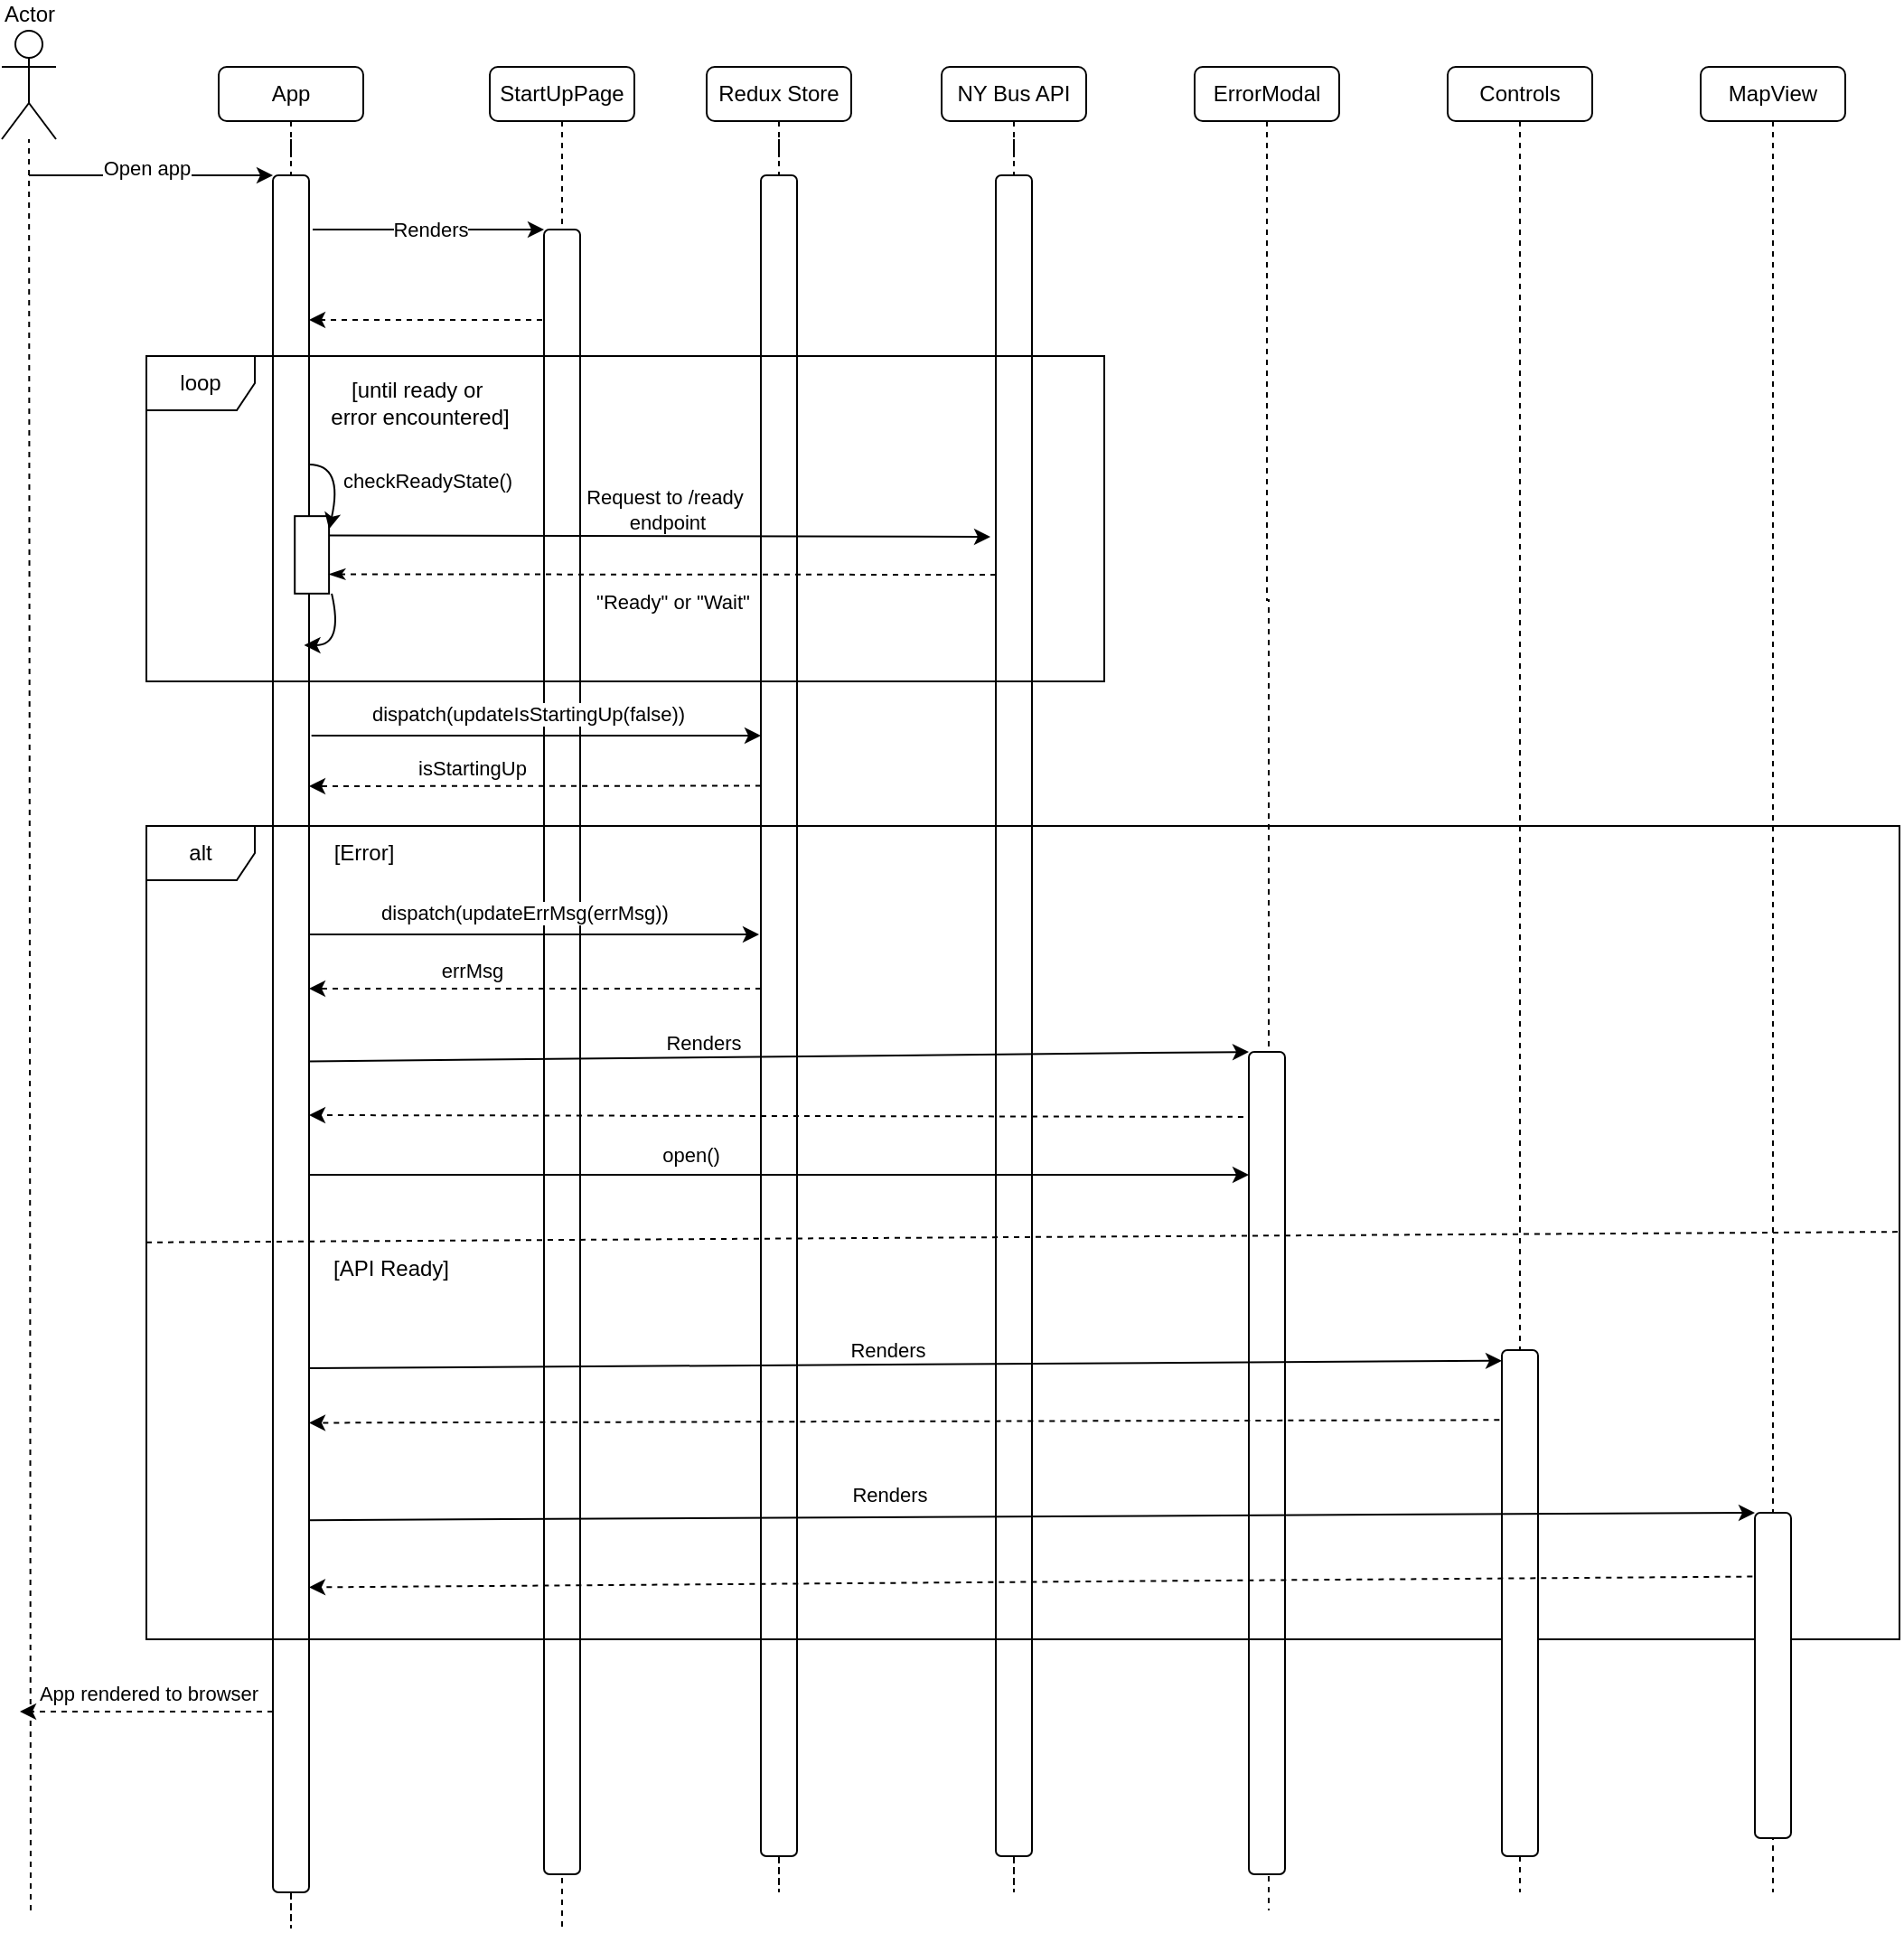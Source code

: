 <mxfile version="24.8.0">
  <diagram name="Page-1" id="6X42bve5GiybFHy3l7x4">
    <mxGraphModel grid="1" page="1" gridSize="10" guides="1" tooltips="1" connect="1" arrows="1" fold="1" pageScale="1" pageWidth="850" pageHeight="1100" math="0" shadow="0">
      <root>
        <mxCell id="0" />
        <mxCell id="1" parent="0" />
        <mxCell id="QqbyKbLBOWTNEqaVplNh-11" value="" style="edgeStyle=orthogonalEdgeStyle;rounded=0;orthogonalLoop=1;jettySize=auto;html=1;exitX=0.5;exitY=1;exitDx=0;exitDy=0;dashed=1;endArrow=none;endFill=0;" edge="1" parent="1" source="QqbyKbLBOWTNEqaVplNh-10">
          <mxGeometry relative="1" as="geometry">
            <mxPoint x="880" y="1050" as="targetPoint" />
            <mxPoint x="880" y="70" as="sourcePoint" />
          </mxGeometry>
        </mxCell>
        <mxCell id="QqbyKbLBOWTNEqaVplNh-7" value="" style="edgeStyle=orthogonalEdgeStyle;rounded=0;orthogonalLoop=1;jettySize=auto;html=1;exitX=0.5;exitY=1;exitDx=0;exitDy=0;dashed=1;endArrow=none;endFill=0;" edge="1" parent="1" source="QqbyKbLBOWTNEqaVplNh-6">
          <mxGeometry relative="1" as="geometry">
            <mxPoint x="741" y="1060" as="targetPoint" />
            <mxPoint x="740" y="70" as="sourcePoint" />
            <Array as="points">
              <mxPoint x="740" y="335" />
              <mxPoint x="741" y="750" />
            </Array>
          </mxGeometry>
        </mxCell>
        <mxCell id="QqbyKbLBOWTNEqaVplNh-34" value="" style="rounded=1;whiteSpace=wrap;html=1;" vertex="1" parent="1">
          <mxGeometry x="730" y="585" width="20" height="455" as="geometry" />
        </mxCell>
        <mxCell id="opBWTPDSIFJczFdYwesO-1" value="Actor" style="shape=umlActor;verticalLabelPosition=top;verticalAlign=bottom;html=1;outlineConnect=0;labelPosition=center;align=center;" vertex="1" parent="1">
          <mxGeometry x="40" y="20" width="30" height="60" as="geometry" />
        </mxCell>
        <mxCell id="PvygQ9SDJMERfX3BFy33-9" style="edgeStyle=orthogonalEdgeStyle;rounded=0;orthogonalLoop=1;jettySize=auto;html=1;exitX=0.5;exitY=1;exitDx=0;exitDy=0;dashed=1;endArrow=none;endFill=0;" edge="1" parent="1" source="PvygQ9SDJMERfX3BFy33-10">
          <mxGeometry relative="1" as="geometry">
            <mxPoint x="200" y="600" as="targetPoint" />
          </mxGeometry>
        </mxCell>
        <mxCell id="PvygQ9SDJMERfX3BFy33-2" value="App" style="rounded=1;whiteSpace=wrap;html=1;" vertex="1" parent="1">
          <mxGeometry x="160" y="40" width="80" height="30" as="geometry" />
        </mxCell>
        <mxCell id="PvygQ9SDJMERfX3BFy33-7" value="" style="endArrow=none;dashed=1;html=1;rounded=0;" edge="1" parent="1" target="opBWTPDSIFJczFdYwesO-1">
          <mxGeometry width="50" height="50" relative="1" as="geometry">
            <mxPoint x="56" y="1060" as="sourcePoint" />
            <mxPoint x="54.001" y="150" as="targetPoint" />
          </mxGeometry>
        </mxCell>
        <mxCell id="PvygQ9SDJMERfX3BFy33-11" value="" style="edgeStyle=orthogonalEdgeStyle;rounded=0;orthogonalLoop=1;jettySize=auto;html=1;exitX=0.5;exitY=1;exitDx=0;exitDy=0;dashed=1;endArrow=none;endFill=0;" edge="1" parent="1" source="PvygQ9SDJMERfX3BFy33-2" target="PvygQ9SDJMERfX3BFy33-10">
          <mxGeometry relative="1" as="geometry">
            <mxPoint x="200" y="411.333" as="targetPoint" />
            <mxPoint x="200" y="70" as="sourcePoint" />
          </mxGeometry>
        </mxCell>
        <mxCell id="PvygQ9SDJMERfX3BFy33-10" value="" style="rounded=1;whiteSpace=wrap;html=1;" vertex="1" parent="1">
          <mxGeometry x="190" y="100" width="20" height="950" as="geometry" />
        </mxCell>
        <mxCell id="PvygQ9SDJMERfX3BFy33-13" value="" style="endArrow=classic;html=1;rounded=0;entryX=0;entryY=0;entryDx=0;entryDy=0;" edge="1" parent="1" target="PvygQ9SDJMERfX3BFy33-10">
          <mxGeometry width="50" height="50" relative="1" as="geometry">
            <mxPoint x="55" y="100" as="sourcePoint" />
            <mxPoint x="190" y="100" as="targetPoint" />
          </mxGeometry>
        </mxCell>
        <mxCell id="PvygQ9SDJMERfX3BFy33-14" value="Open app" style="edgeLabel;html=1;align=center;verticalAlign=middle;resizable=0;points=[];" vertex="1" connectable="0" parent="PvygQ9SDJMERfX3BFy33-13">
          <mxGeometry x="-0.045" y="4" relative="1" as="geometry">
            <mxPoint as="offset" />
          </mxGeometry>
        </mxCell>
        <mxCell id="PvygQ9SDJMERfX3BFy33-19" value="" style="endArrow=classic;html=1;rounded=0;entryX=0;entryY=0;entryDx=0;entryDy=0;" edge="1" parent="1" target="PvygQ9SDJMERfX3BFy33-18">
          <mxGeometry width="50" height="50" relative="1" as="geometry">
            <mxPoint x="212" y="130" as="sourcePoint" />
            <mxPoint x="350" y="240" as="targetPoint" />
          </mxGeometry>
        </mxCell>
        <mxCell id="PvygQ9SDJMERfX3BFy33-21" value="Renders" style="edgeLabel;html=1;align=center;verticalAlign=middle;resizable=0;points=[];" vertex="1" connectable="0" parent="PvygQ9SDJMERfX3BFy33-19">
          <mxGeometry x="0.006" relative="1" as="geometry">
            <mxPoint as="offset" />
          </mxGeometry>
        </mxCell>
        <mxCell id="PvygQ9SDJMERfX3BFy33-24" value="" style="endArrow=classic;dashed=1;html=1;rounded=0;endFill=1;" edge="1" parent="1">
          <mxGeometry width="50" height="50" relative="1" as="geometry">
            <mxPoint x="339" y="180" as="sourcePoint" />
            <mxPoint x="210" y="180" as="targetPoint" />
          </mxGeometry>
        </mxCell>
        <mxCell id="PvygQ9SDJMERfX3BFy33-36" style="edgeStyle=orthogonalEdgeStyle;rounded=0;orthogonalLoop=1;jettySize=auto;html=1;exitX=0.5;exitY=1;exitDx=0;exitDy=0;dashed=1;endArrow=none;endFill=0;" edge="1" parent="1" source="PvygQ9SDJMERfX3BFy33-39">
          <mxGeometry relative="1" as="geometry">
            <mxPoint x="470" y="600" as="targetPoint" />
          </mxGeometry>
        </mxCell>
        <mxCell id="PvygQ9SDJMERfX3BFy33-37" value="Redux Store" style="rounded=1;whiteSpace=wrap;html=1;" vertex="1" parent="1">
          <mxGeometry x="430" y="40" width="80" height="30" as="geometry" />
        </mxCell>
        <mxCell id="PvygQ9SDJMERfX3BFy33-38" value="" style="edgeStyle=orthogonalEdgeStyle;rounded=0;orthogonalLoop=1;jettySize=auto;html=1;exitX=0.5;exitY=1;exitDx=0;exitDy=0;dashed=1;endArrow=none;endFill=0;" edge="1" parent="1" source="PvygQ9SDJMERfX3BFy33-37" target="PvygQ9SDJMERfX3BFy33-39">
          <mxGeometry relative="1" as="geometry">
            <mxPoint x="470" y="411.333" as="targetPoint" />
            <mxPoint x="470" y="70" as="sourcePoint" />
          </mxGeometry>
        </mxCell>
        <mxCell id="PvygQ9SDJMERfX3BFy33-39" value="" style="rounded=1;whiteSpace=wrap;html=1;" vertex="1" parent="1">
          <mxGeometry x="460" y="100" width="20" height="930" as="geometry" />
        </mxCell>
        <mxCell id="QqbyKbLBOWTNEqaVplNh-1" style="edgeStyle=orthogonalEdgeStyle;rounded=0;orthogonalLoop=1;jettySize=auto;html=1;exitX=0.5;exitY=1;exitDx=0;exitDy=0;dashed=1;endArrow=none;endFill=0;" edge="1" parent="1" source="QqbyKbLBOWTNEqaVplNh-4">
          <mxGeometry relative="1" as="geometry">
            <mxPoint x="600" y="600" as="targetPoint" />
          </mxGeometry>
        </mxCell>
        <mxCell id="QqbyKbLBOWTNEqaVplNh-2" value="NY Bus API" style="rounded=1;whiteSpace=wrap;html=1;" vertex="1" parent="1">
          <mxGeometry x="560" y="40" width="80" height="30" as="geometry" />
        </mxCell>
        <mxCell id="QqbyKbLBOWTNEqaVplNh-3" value="" style="edgeStyle=orthogonalEdgeStyle;rounded=0;orthogonalLoop=1;jettySize=auto;html=1;exitX=0.5;exitY=1;exitDx=0;exitDy=0;dashed=1;endArrow=none;endFill=0;" edge="1" parent="1" source="QqbyKbLBOWTNEqaVplNh-2" target="QqbyKbLBOWTNEqaVplNh-4">
          <mxGeometry relative="1" as="geometry">
            <mxPoint x="600" y="411.333" as="targetPoint" />
            <mxPoint x="600" y="70" as="sourcePoint" />
          </mxGeometry>
        </mxCell>
        <mxCell id="QqbyKbLBOWTNEqaVplNh-4" value="" style="rounded=1;whiteSpace=wrap;html=1;" vertex="1" parent="1">
          <mxGeometry x="590" y="100" width="20" height="930" as="geometry" />
        </mxCell>
        <mxCell id="QqbyKbLBOWTNEqaVplNh-6" value="ErrorModal" style="rounded=1;whiteSpace=wrap;html=1;" vertex="1" parent="1">
          <mxGeometry x="700" y="40" width="80" height="30" as="geometry" />
        </mxCell>
        <mxCell id="QqbyKbLBOWTNEqaVplNh-10" value="Controls" style="rounded=1;whiteSpace=wrap;html=1;" vertex="1" parent="1">
          <mxGeometry x="840" y="40" width="80" height="30" as="geometry" />
        </mxCell>
        <mxCell id="QqbyKbLBOWTNEqaVplNh-14" value="MapView" style="rounded=1;whiteSpace=wrap;html=1;" vertex="1" parent="1">
          <mxGeometry x="980" y="40" width="80" height="30" as="geometry" />
        </mxCell>
        <mxCell id="QqbyKbLBOWTNEqaVplNh-15" value="" style="edgeStyle=orthogonalEdgeStyle;rounded=0;orthogonalLoop=1;jettySize=auto;html=1;exitX=0.5;exitY=1;exitDx=0;exitDy=0;dashed=1;endArrow=none;endFill=0;" edge="1" parent="1" source="QqbyKbLBOWTNEqaVplNh-14">
          <mxGeometry relative="1" as="geometry">
            <mxPoint x="1020" y="1050" as="targetPoint" />
            <mxPoint x="1020" y="70" as="sourcePoint" />
          </mxGeometry>
        </mxCell>
        <mxCell id="PvygQ9SDJMERfX3BFy33-27" value="" style="group" vertex="1" connectable="0" parent="1">
          <mxGeometry x="120" y="200" width="530" height="840" as="geometry" />
        </mxCell>
        <mxCell id="PvygQ9SDJMERfX3BFy33-17" value="" style="edgeStyle=orthogonalEdgeStyle;rounded=0;orthogonalLoop=1;jettySize=auto;html=1;exitX=0.5;exitY=1;exitDx=0;exitDy=0;dashed=1;endArrow=none;endFill=0;" edge="1" parent="PvygQ9SDJMERfX3BFy33-27" source="PvygQ9SDJMERfX3BFy33-16">
          <mxGeometry relative="1" as="geometry">
            <mxPoint x="230" y="870" as="targetPoint" />
            <mxPoint x="230" y="-130" as="sourcePoint" />
          </mxGeometry>
        </mxCell>
        <mxCell id="QqbyKbLBOWTNEqaVplNh-22" style="edgeStyle=orthogonalEdgeStyle;rounded=0;orthogonalLoop=1;jettySize=auto;html=1;exitX=0.5;exitY=1;exitDx=0;exitDy=0;dashed=1;endArrow=none;endFill=0;" edge="1" parent="PvygQ9SDJMERfX3BFy33-27">
          <mxGeometry relative="1" as="geometry">
            <mxPoint x="229.5" y="410" as="targetPoint" />
            <mxPoint x="229.5" y="560" as="sourcePoint" />
          </mxGeometry>
        </mxCell>
        <mxCell id="PvygQ9SDJMERfX3BFy33-18" value="" style="rounded=1;whiteSpace=wrap;html=1;" vertex="1" parent="PvygQ9SDJMERfX3BFy33-27">
          <mxGeometry x="220" y="-70" width="20" height="910" as="geometry" />
        </mxCell>
        <mxCell id="PvygQ9SDJMERfX3BFy33-25" value="loop" style="shape=umlFrame;whiteSpace=wrap;html=1;pointerEvents=0;movable=1;resizable=1;rotatable=1;deletable=1;editable=1;locked=0;connectable=1;" vertex="1" parent="PvygQ9SDJMERfX3BFy33-27">
          <mxGeometry width="530" height="180" as="geometry" />
        </mxCell>
        <mxCell id="PvygQ9SDJMERfX3BFy33-26" value="[until ready or&amp;nbsp;&lt;div&gt;error encountered]&lt;/div&gt;" style="text;html=1;align=center;verticalAlign=middle;resizable=1;points=[];autosize=1;strokeColor=none;fillColor=none;movable=1;rotatable=1;deletable=1;editable=1;locked=0;connectable=1;" vertex="1" parent="PvygQ9SDJMERfX3BFy33-27">
          <mxGeometry x="101.051" y="8.4" width="99.31" height="35" as="geometry" />
        </mxCell>
        <mxCell id="PvygQ9SDJMERfX3BFy33-16" value="StartUpPage" style="rounded=1;whiteSpace=wrap;html=1;" vertex="1" parent="PvygQ9SDJMERfX3BFy33-27">
          <mxGeometry x="190" y="-160" width="80" height="30" as="geometry" />
        </mxCell>
        <mxCell id="PvygQ9SDJMERfX3BFy33-41" value="" style="group" vertex="1" connectable="0" parent="PvygQ9SDJMERfX3BFy33-27">
          <mxGeometry x="82.1" y="60" width="26.99" height="100" as="geometry" />
        </mxCell>
        <mxCell id="PvygQ9SDJMERfX3BFy33-28" value="" style="rounded=0;whiteSpace=wrap;html=1;" vertex="1" parent="PvygQ9SDJMERfX3BFy33-41">
          <mxGeometry y="28.571" width="18.95" height="42.857" as="geometry" />
        </mxCell>
        <mxCell id="PvygQ9SDJMERfX3BFy33-31" value="" style="curved=1;endArrow=classic;html=1;rounded=0;" edge="1" parent="PvygQ9SDJMERfX3BFy33-41">
          <mxGeometry width="50" height="50" relative="1" as="geometry">
            <mxPoint x="7.898" as="sourcePoint" />
            <mxPoint x="18.95" y="35.714" as="targetPoint" />
            <Array as="points">
              <mxPoint x="26.99" />
            </Array>
          </mxGeometry>
        </mxCell>
        <mxCell id="PvygQ9SDJMERfX3BFy33-35" value="checkReadyState()" style="edgeLabel;html=1;align=left;verticalAlign=middle;resizable=0;points=[];labelPosition=right;verticalLabelPosition=middle;" vertex="1" connectable="0" parent="PvygQ9SDJMERfX3BFy33-31">
          <mxGeometry relative="1" as="geometry">
            <mxPoint as="offset" />
          </mxGeometry>
        </mxCell>
        <mxCell id="PvygQ9SDJMERfX3BFy33-33" value="" style="curved=1;endArrow=classic;html=1;rounded=0;" edge="1" parent="PvygQ9SDJMERfX3BFy33-41">
          <mxGeometry width="50" height="50" relative="1" as="geometry">
            <mxPoint x="20.444" y="71.429" as="sourcePoint" />
            <mxPoint x="5.171" y="100" as="targetPoint" />
            <Array as="points">
              <mxPoint x="26.99" y="100" />
            </Array>
          </mxGeometry>
        </mxCell>
        <mxCell id="QqbyKbLBOWTNEqaVplNh-23" value="[Error&lt;span style=&quot;background-color: initial;&quot;&gt;]&lt;/span&gt;" style="text;html=1;align=center;verticalAlign=middle;resizable=0;points=[];autosize=1;strokeColor=none;fillColor=none;" vertex="1" parent="PvygQ9SDJMERfX3BFy33-27">
          <mxGeometry x="90" y="260" width="60" height="30" as="geometry" />
        </mxCell>
        <mxCell id="QqbyKbLBOWTNEqaVplNh-26" value="" style="endArrow=classic;html=1;rounded=0;exitX=1.067;exitY=0.557;exitDx=0;exitDy=0;exitPerimeter=0;" edge="1" parent="PvygQ9SDJMERfX3BFy33-27">
          <mxGeometry width="50" height="50" relative="1" as="geometry">
            <mxPoint x="90" y="320" as="sourcePoint" />
            <mxPoint x="339" y="320" as="targetPoint" />
            <Array as="points">
              <mxPoint x="179" y="320" />
            </Array>
          </mxGeometry>
        </mxCell>
        <mxCell id="QqbyKbLBOWTNEqaVplNh-27" value="dispatch(updateErrMsg(errMsg))" style="edgeLabel;html=1;align=center;verticalAlign=middle;resizable=0;points=[];" connectable="0" vertex="1" parent="QqbyKbLBOWTNEqaVplNh-26">
          <mxGeometry x="0.021" relative="1" as="geometry">
            <mxPoint x="-8" y="-12" as="offset" />
          </mxGeometry>
        </mxCell>
        <mxCell id="QqbyKbLBOWTNEqaVplNh-30" value="" style="endArrow=classic;dashed=1;html=1;rounded=0;exitX=0;exitY=0.609;exitDx=0;exitDy=0;exitPerimeter=0;endFill=1;" edge="1" parent="PvygQ9SDJMERfX3BFy33-27">
          <mxGeometry width="50" height="50" relative="1" as="geometry">
            <mxPoint x="340" y="350" as="sourcePoint" />
            <mxPoint x="90" y="350" as="targetPoint" />
          </mxGeometry>
        </mxCell>
        <mxCell id="QqbyKbLBOWTNEqaVplNh-31" value="errMsg" style="edgeLabel;html=1;align=center;verticalAlign=middle;resizable=0;points=[];" connectable="0" vertex="1" parent="QqbyKbLBOWTNEqaVplNh-30">
          <mxGeometry x="0.419" y="3" relative="1" as="geometry">
            <mxPoint x="17" y="-13" as="offset" />
          </mxGeometry>
        </mxCell>
        <mxCell id="QqbyKbLBOWTNEqaVplNh-40" value="" style="endArrow=classic;html=1;rounded=0;exitX=1;exitY=0.75;exitDx=0;exitDy=0;" edge="1" parent="PvygQ9SDJMERfX3BFy33-27">
          <mxGeometry width="50" height="50" relative="1" as="geometry">
            <mxPoint x="90" y="453" as="sourcePoint" />
            <mxPoint x="610" y="453" as="targetPoint" />
          </mxGeometry>
        </mxCell>
        <mxCell id="QqbyKbLBOWTNEqaVplNh-41" value="open()" style="edgeLabel;html=1;align=center;verticalAlign=bottom;resizable=0;points=[];labelPosition=center;verticalLabelPosition=top;" connectable="0" vertex="1" parent="QqbyKbLBOWTNEqaVplNh-40">
          <mxGeometry x="-0.164" relative="1" as="geometry">
            <mxPoint x="-7" y="-3" as="offset" />
          </mxGeometry>
        </mxCell>
        <mxCell id="QqbyKbLBOWTNEqaVplNh-49" value="[API Ready]" style="text;html=1;align=center;verticalAlign=middle;resizable=0;points=[];autosize=1;strokeColor=none;fillColor=none;" vertex="1" parent="PvygQ9SDJMERfX3BFy33-27">
          <mxGeometry x="90" y="490" width="90" height="30" as="geometry" />
        </mxCell>
        <mxCell id="QqbyKbLBOWTNEqaVplNh-59" value="" style="endArrow=classic;dashed=1;html=1;rounded=0;endFill=1;" edge="1" parent="PvygQ9SDJMERfX3BFy33-27">
          <mxGeometry width="50" height="50" relative="1" as="geometry">
            <mxPoint x="70" y="750" as="sourcePoint" />
            <mxPoint x="-70" y="750" as="targetPoint" />
          </mxGeometry>
        </mxCell>
        <mxCell id="QqbyKbLBOWTNEqaVplNh-60" value="App rendered to browser" style="edgeLabel;html=1;align=center;verticalAlign=middle;resizable=0;points=[];" connectable="0" vertex="1" parent="QqbyKbLBOWTNEqaVplNh-59">
          <mxGeometry x="0.419" y="3" relative="1" as="geometry">
            <mxPoint x="30" y="-13" as="offset" />
          </mxGeometry>
        </mxCell>
        <mxCell id="QqbyKbLBOWTNEqaVplNh-21" value="alt" style="shape=umlFrame;whiteSpace=wrap;html=1;pointerEvents=0;" vertex="1" parent="1">
          <mxGeometry x="120" y="460" width="970" height="450" as="geometry" />
        </mxCell>
        <mxCell id="QqbyKbLBOWTNEqaVplNh-24" value="" style="endArrow=classic;html=1;rounded=0;exitX=1.067;exitY=0.557;exitDx=0;exitDy=0;exitPerimeter=0;" edge="1" parent="1">
          <mxGeometry width="50" height="50" relative="1" as="geometry">
            <mxPoint x="211.34" y="410.05" as="sourcePoint" />
            <mxPoint x="460" y="410" as="targetPoint" />
            <Array as="points">
              <mxPoint x="300" y="410" />
            </Array>
          </mxGeometry>
        </mxCell>
        <mxCell id="QqbyKbLBOWTNEqaVplNh-25" value="dispatch(updateIsStartingUp(false))" style="edgeLabel;html=1;align=center;verticalAlign=middle;resizable=0;points=[];" connectable="0" vertex="1" parent="QqbyKbLBOWTNEqaVplNh-24">
          <mxGeometry x="0.021" relative="1" as="geometry">
            <mxPoint x="-8" y="-12" as="offset" />
          </mxGeometry>
        </mxCell>
        <mxCell id="QqbyKbLBOWTNEqaVplNh-17" value="" style="endArrow=classic;html=1;rounded=0;exitX=1;exitY=0.25;exitDx=0;exitDy=0;" edge="1" parent="1" source="PvygQ9SDJMERfX3BFy33-28">
          <mxGeometry width="50" height="50" relative="1" as="geometry">
            <mxPoint x="230" y="294" as="sourcePoint" />
            <mxPoint x="587" y="300" as="targetPoint" />
          </mxGeometry>
        </mxCell>
        <mxCell id="QqbyKbLBOWTNEqaVplNh-18" value="Request to /ready&amp;nbsp;&lt;div&gt;endpoint&lt;/div&gt;" style="edgeLabel;html=1;align=center;verticalAlign=middle;resizable=0;points=[];" connectable="0" vertex="1" parent="QqbyKbLBOWTNEqaVplNh-17">
          <mxGeometry x="0.104" y="1" relative="1" as="geometry">
            <mxPoint x="-15" y="-14" as="offset" />
          </mxGeometry>
        </mxCell>
        <mxCell id="QqbyKbLBOWTNEqaVplNh-19" value="" style="endArrow=classicThin;dashed=1;html=1;rounded=0;entryX=1;entryY=0.75;entryDx=0;entryDy=0;endFill=1;" edge="1" parent="1" target="PvygQ9SDJMERfX3BFy33-28">
          <mxGeometry width="50" height="50" relative="1" as="geometry">
            <mxPoint x="590" y="321" as="sourcePoint" />
            <mxPoint x="370" y="310" as="targetPoint" />
          </mxGeometry>
        </mxCell>
        <mxCell id="QqbyKbLBOWTNEqaVplNh-20" value="&quot;Ready&quot; or &quot;Wait&quot;" style="edgeLabel;html=1;align=center;verticalAlign=top;resizable=0;points=[];labelPosition=center;verticalLabelPosition=bottom;" connectable="0" vertex="1" parent="QqbyKbLBOWTNEqaVplNh-19">
          <mxGeometry x="-0.028" y="2" relative="1" as="geometry">
            <mxPoint as="offset" />
          </mxGeometry>
        </mxCell>
        <mxCell id="QqbyKbLBOWTNEqaVplNh-28" value="" style="endArrow=classic;dashed=1;html=1;rounded=0;exitX=0;exitY=0.609;exitDx=0;exitDy=0;exitPerimeter=0;endFill=1;" edge="1" parent="1">
          <mxGeometry width="50" height="50" relative="1" as="geometry">
            <mxPoint x="460" y="437.76" as="sourcePoint" />
            <mxPoint x="210" y="438" as="targetPoint" />
          </mxGeometry>
        </mxCell>
        <mxCell id="QqbyKbLBOWTNEqaVplNh-29" value="isStartingUp" style="edgeLabel;html=1;align=center;verticalAlign=middle;resizable=0;points=[];" connectable="0" vertex="1" parent="QqbyKbLBOWTNEqaVplNh-28">
          <mxGeometry x="0.419" y="3" relative="1" as="geometry">
            <mxPoint x="17" y="-13" as="offset" />
          </mxGeometry>
        </mxCell>
        <mxCell id="QqbyKbLBOWTNEqaVplNh-35" value="" style="endArrow=classic;html=1;rounded=0;entryX=0;entryY=0;entryDx=0;entryDy=0;exitX=1;exitY=0.516;exitDx=0;exitDy=0;exitPerimeter=0;" edge="1" parent="1" source="PvygQ9SDJMERfX3BFy33-10" target="QqbyKbLBOWTNEqaVplNh-34">
          <mxGeometry width="50" height="50" relative="1" as="geometry">
            <mxPoint x="245.71" y="630" as="sourcePoint" />
            <mxPoint x="295.71" y="580" as="targetPoint" />
          </mxGeometry>
        </mxCell>
        <mxCell id="QqbyKbLBOWTNEqaVplNh-36" value="Renders" style="edgeLabel;html=1;align=center;verticalAlign=bottom;resizable=0;points=[];labelPosition=center;verticalLabelPosition=top;" connectable="0" vertex="1" parent="QqbyKbLBOWTNEqaVplNh-35">
          <mxGeometry x="-0.164" relative="1" as="geometry">
            <mxPoint as="offset" />
          </mxGeometry>
        </mxCell>
        <mxCell id="QqbyKbLBOWTNEqaVplNh-37" value="" style="endArrow=classic;dashed=1;html=1;rounded=0;exitX=-0.152;exitY=0.079;exitDx=0;exitDy=0;exitPerimeter=0;endFill=1;" edge="1" parent="1" source="QqbyKbLBOWTNEqaVplNh-34">
          <mxGeometry width="50" height="50" relative="1" as="geometry">
            <mxPoint x="460" y="620" as="sourcePoint" />
            <mxPoint x="210" y="620" as="targetPoint" />
          </mxGeometry>
        </mxCell>
        <mxCell id="QqbyKbLBOWTNEqaVplNh-48" value="" style="endArrow=none;dashed=1;html=1;rounded=0;entryX=1;entryY=0.499;entryDx=0;entryDy=0;entryPerimeter=0;exitX=0;exitY=0.512;exitDx=0;exitDy=0;exitPerimeter=0;" edge="1" parent="1" source="QqbyKbLBOWTNEqaVplNh-21" target="QqbyKbLBOWTNEqaVplNh-21">
          <mxGeometry width="50" height="50" relative="1" as="geometry">
            <mxPoint x="120" y="710" as="sourcePoint" />
            <mxPoint x="170" y="660" as="targetPoint" />
          </mxGeometry>
        </mxCell>
        <mxCell id="QqbyKbLBOWTNEqaVplNh-50" value="" style="rounded=1;whiteSpace=wrap;html=1;" vertex="1" parent="1">
          <mxGeometry x="870" y="750" width="20" height="280" as="geometry" />
        </mxCell>
        <mxCell id="QqbyKbLBOWTNEqaVplNh-51" value="" style="rounded=1;whiteSpace=wrap;html=1;" vertex="1" parent="1">
          <mxGeometry x="1010" y="840" width="20" height="180" as="geometry" />
        </mxCell>
        <mxCell id="QqbyKbLBOWTNEqaVplNh-52" value="" style="endArrow=classic;html=1;rounded=0;entryX=0;entryY=0.021;entryDx=0;entryDy=0;entryPerimeter=0;" edge="1" parent="1" target="QqbyKbLBOWTNEqaVplNh-50">
          <mxGeometry width="50" height="50" relative="1" as="geometry">
            <mxPoint x="210" y="760" as="sourcePoint" />
            <mxPoint x="540" y="760" as="targetPoint" />
          </mxGeometry>
        </mxCell>
        <mxCell id="QqbyKbLBOWTNEqaVplNh-53" value="Renders" style="edgeLabel;html=1;align=center;verticalAlign=middle;resizable=0;points=[];" connectable="0" vertex="1" parent="QqbyKbLBOWTNEqaVplNh-52">
          <mxGeometry x="-0.094" y="-2" relative="1" as="geometry">
            <mxPoint x="21" y="-10" as="offset" />
          </mxGeometry>
        </mxCell>
        <mxCell id="QqbyKbLBOWTNEqaVplNh-54" value="" style="endArrow=classic;html=1;rounded=0;entryX=0;entryY=0.391;entryDx=0;entryDy=0;entryPerimeter=0;" edge="1" parent="1">
          <mxGeometry width="50" height="50" relative="1" as="geometry">
            <mxPoint x="210" y="844.07" as="sourcePoint" />
            <mxPoint x="1010" y="840.0" as="targetPoint" />
          </mxGeometry>
        </mxCell>
        <mxCell id="QqbyKbLBOWTNEqaVplNh-55" value="Renders" style="edgeLabel;html=1;align=center;verticalAlign=middle;resizable=0;points=[];" connectable="0" vertex="1" parent="QqbyKbLBOWTNEqaVplNh-54">
          <mxGeometry x="-0.094" y="-2" relative="1" as="geometry">
            <mxPoint x="-42" y="-14" as="offset" />
          </mxGeometry>
        </mxCell>
        <mxCell id="QqbyKbLBOWTNEqaVplNh-56" value="" style="endArrow=classic;dashed=1;html=1;rounded=0;exitX=-0.067;exitY=0.138;exitDx=0;exitDy=0;exitPerimeter=0;endFill=1;" edge="1" parent="1" source="QqbyKbLBOWTNEqaVplNh-50">
          <mxGeometry width="50" height="50" relative="1" as="geometry">
            <mxPoint x="460" y="790.24" as="sourcePoint" />
            <mxPoint x="210" y="790.24" as="targetPoint" />
          </mxGeometry>
        </mxCell>
        <mxCell id="QqbyKbLBOWTNEqaVplNh-58" value="" style="endArrow=classic;dashed=1;html=1;rounded=0;exitX=-0.067;exitY=0.196;exitDx=0;exitDy=0;exitPerimeter=0;endFill=1;" edge="1" parent="1" source="QqbyKbLBOWTNEqaVplNh-51">
          <mxGeometry width="50" height="50" relative="1" as="geometry">
            <mxPoint x="869" y="880" as="sourcePoint" />
            <mxPoint x="210" y="881.24" as="targetPoint" />
          </mxGeometry>
        </mxCell>
      </root>
    </mxGraphModel>
  </diagram>
</mxfile>
